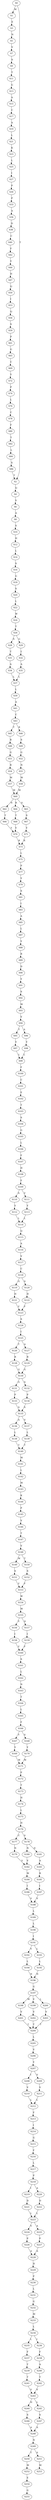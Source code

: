 strict digraph  {
	S0 -> S1 [ label = M ];
	S0 -> S2 [ label = T ];
	S1 -> S3 [ label = E ];
	S2 -> S4 [ label = Q ];
	S3 -> S5 [ label = N ];
	S4 -> S6 [ label = V ];
	S5 -> S7 [ label = V ];
	S6 -> S8 [ label = A ];
	S7 -> S9 [ label = S ];
	S8 -> S10 [ label = S ];
	S9 -> S11 [ label = T ];
	S10 -> S12 [ label = H ];
	S11 -> S13 [ label = G ];
	S12 -> S14 [ label = L ];
	S13 -> S15 [ label = A ];
	S14 -> S16 [ label = S ];
	S15 -> S17 [ label = C ];
	S16 -> S18 [ label = G ];
	S17 -> S19 [ label = A ];
	S18 -> S20 [ label = S ];
	S19 -> S21 [ label = L ];
	S20 -> S22 [ label = L ];
	S21 -> S23 [ label = K ];
	S22 -> S24 [ label = W ];
	S23 -> S25 [ label = L ];
	S24 -> S26 [ label = T ];
	S25 -> S27 [ label = I ];
	S26 -> S28 [ label = S ];
	S26 -> S29 [ label = G ];
	S27 -> S30 [ label = P ];
	S28 -> S31 [ label = T ];
	S29 -> S32 [ label = I ];
	S30 -> S33 [ label = P ];
	S31 -> S34 [ label = A ];
	S32 -> S35 [ label = A ];
	S33 -> S36 [ label = A ];
	S34 -> S37 [ label = L ];
	S35 -> S37 [ label = L ];
	S36 -> S38 [ label = D ];
	S37 -> S39 [ label = L ];
	S38 -> S40 [ label = C ];
	S39 -> S41 [ label = A ];
	S40 -> S42 [ label = F ];
	S41 -> S43 [ label = C ];
	S42 -> S44 [ label = Y ];
	S43 -> S45 [ label = T ];
	S43 -> S46 [ label = R ];
	S44 -> S47 [ label = H ];
	S45 -> S48 [ label = R ];
	S46 -> S49 [ label = S ];
	S47 -> S50 [ label = Q ];
	S48 -> S51 [ label = G ];
	S49 -> S52 [ label = G ];
	S50 -> S53 [ label = I ];
	S51 -> S54 [ label = R ];
	S52 -> S55 [ label = N ];
	S53 -> S56 [ label = Q ];
	S54 -> S57 [ label = M ];
	S55 -> S58 [ label = M ];
	S56 -> S59 [ label = S ];
	S57 -> S60 [ label = M ];
	S58 -> S60 [ label = M ];
	S59 -> S61 [ label = P ];
	S60 -> S62 [ label = N ];
	S60 -> S63 [ label = S ];
	S60 -> S64 [ label = R ];
	S61 -> S65 [ label = G ];
	S62 -> S66 [ label = T ];
	S63 -> S67 [ label = S ];
	S64 -> S68 [ label = T ];
	S65 -> S69 [ label = C ];
	S66 -> S70 [ label = Y ];
	S67 -> S71 [ label = Y ];
	S68 -> S70 [ label = Y ];
	S69 -> S72 [ label = Y ];
	S70 -> S73 [ label = R ];
	S71 -> S73 [ label = R ];
	S72 -> S74 [ label = P ];
	S73 -> S75 [ label = L ];
	S74 -> S76 [ label = L ];
	S75 -> S77 [ label = P ];
	S76 -> S78 [ label = C ];
	S77 -> S79 [ label = Y ];
	S78 -> S80 [ label = F ];
	S79 -> S81 [ label = S ];
	S80 -> S82 [ label = T ];
	S81 -> S83 [ label = I ];
	S82 -> S84 [ label = L ];
	S83 -> S85 [ label = A ];
	S84 -> S86 [ label = S ];
	S85 -> S87 [ label = L ];
	S86 -> S2 [ label = T ];
	S87 -> S88 [ label = Y ];
	S88 -> S89 [ label = R ];
	S89 -> S90 [ label = D ];
	S90 -> S91 [ label = Y ];
	S91 -> S92 [ label = S ];
	S92 -> S93 [ label = M ];
	S93 -> S94 [ label = V ];
	S94 -> S95 [ label = T ];
	S94 -> S96 [ label = A ];
	S95 -> S97 [ label = Y ];
	S96 -> S98 [ label = Y ];
	S97 -> S99 [ label = L ];
	S98 -> S99 [ label = L ];
	S99 -> S100 [ label = F ];
	S100 -> S101 [ label = C ];
	S101 -> S102 [ label = E ];
	S102 -> S103 [ label = T ];
	S103 -> S104 [ label = S ];
	S104 -> S105 [ label = G ];
	S105 -> S106 [ label = L ];
	S106 -> S107 [ label = F ];
	S107 -> S108 [ label = H ];
	S108 -> S109 [ label = F ];
	S109 -> S110 [ label = S ];
	S109 -> S111 [ label = F ];
	S110 -> S112 [ label = Y ];
	S111 -> S113 [ label = Y ];
	S112 -> S114 [ label = L ];
	S113 -> S114 [ label = L ];
	S114 -> S115 [ label = Q ];
	S115 -> S116 [ label = A ];
	S116 -> S117 [ label = V ];
	S117 -> S118 [ label = C ];
	S118 -> S119 [ label = G ];
	S118 -> S120 [ label = S ];
	S119 -> S121 [ label = H ];
	S120 -> S122 [ label = H ];
	S121 -> S123 [ label = F ];
	S122 -> S123 [ label = F ];
	S123 -> S124 [ label = S ];
	S124 -> S125 [ label = I ];
	S125 -> S126 [ label = T ];
	S125 -> S127 [ label = A ];
	S126 -> S128 [ label = R ];
	S127 -> S129 [ label = R ];
	S128 -> S130 [ label = G ];
	S129 -> S130 [ label = G ];
	S130 -> S131 [ label = G ];
	S130 -> S132 [ label = S ];
	S131 -> S133 [ label = P ];
	S132 -> S134 [ label = P ];
	S133 -> S135 [ label = S ];
	S134 -> S135 [ label = S ];
	S135 -> S136 [ label = A ];
	S135 -> S137 [ label = V ];
	S136 -> S138 [ label = L ];
	S137 -> S139 [ label = L ];
	S138 -> S140 [ label = T ];
	S139 -> S140 [ label = T ];
	S140 -> S141 [ label = M ];
	S141 -> S142 [ label = L ];
	S142 -> S143 [ label = M ];
	S143 -> S144 [ label = K ];
	S144 -> S145 [ label = P ];
	S145 -> S146 [ label = V ];
	S146 -> S147 [ label = T ];
	S147 -> S148 [ label = V ];
	S148 -> S149 [ label = M ];
	S148 -> S150 [ label = T ];
	S149 -> S151 [ label = S ];
	S150 -> S152 [ label = S ];
	S151 -> S153 [ label = F ];
	S152 -> S153 [ label = F ];
	S153 -> S154 [ label = W ];
	S154 -> S155 [ label = M ];
	S155 -> S156 [ label = Y ];
	S155 -> S157 [ label = D ];
	S156 -> S158 [ label = I ];
	S157 -> S159 [ label = I ];
	S158 -> S160 [ label = F ];
	S159 -> S160 [ label = F ];
	S160 -> S161 [ label = S ];
	S161 -> S162 [ label = L ];
	S162 -> S163 [ label = N ];
	S163 -> S164 [ label = T ];
	S164 -> S165 [ label = L ];
	S165 -> S166 [ label = F ];
	S166 -> S167 [ label = Y ];
	S166 -> S168 [ label = S ];
	S167 -> S169 [ label = Y ];
	S168 -> S170 [ label = Y ];
	S169 -> S171 [ label = M ];
	S170 -> S171 [ label = M ];
	S171 -> S172 [ label = P ];
	S172 -> S173 [ label = T ];
	S173 -> S174 [ label = H ];
	S174 -> S175 [ label = L ];
	S175 -> S176 [ label = H ];
	S176 -> S177 [ label = C ];
	S176 -> S178 [ label = S ];
	S177 -> S179 [ label = N ];
	S178 -> S180 [ label = N ];
	S178 -> S181 [ label = D ];
	S179 -> S182 [ label = V ];
	S180 -> S182 [ label = V ];
	S181 -> S183 [ label = A ];
	S182 -> S184 [ label = M ];
	S183 -> S185 [ label = R ];
	S184 -> S186 [ label = I ];
	S185 -> S187 [ label = I ];
	S186 -> S188 [ label = V ];
	S187 -> S188 [ label = V ];
	S188 -> S189 [ label = L ];
	S189 -> S190 [ label = L ];
	S190 -> S191 [ label = I ];
	S191 -> S192 [ label = V ];
	S191 -> S193 [ label = L ];
	S192 -> S194 [ label = L ];
	S193 -> S195 [ label = L ];
	S194 -> S196 [ label = N ];
	S195 -> S196 [ label = N ];
	S196 -> S197 [ label = G ];
	S197 -> S198 [ label = M ];
	S197 -> S199 [ label = V ];
	S197 -> S200 [ label = L ];
	S198 -> S201 [ label = V ];
	S199 -> S202 [ label = V ];
	S200 -> S203 [ label = V ];
	S201 -> S204 [ label = T ];
	S202 -> S204 [ label = T ];
	S203 -> S204 [ label = T ];
	S204 -> S205 [ label = L ];
	S205 -> S206 [ label = V ];
	S206 -> S207 [ label = Y ];
	S207 -> S208 [ label = I ];
	S207 -> S209 [ label = V ];
	S208 -> S210 [ label = V ];
	S209 -> S211 [ label = V ];
	S210 -> S212 [ label = L ];
	S211 -> S212 [ label = L ];
	S212 -> S213 [ label = F ];
	S213 -> S214 [ label = I ];
	S214 -> S215 [ label = G ];
	S215 -> S216 [ label = F ];
	S216 -> S217 [ label = L ];
	S217 -> S218 [ label = P ];
	S218 -> S219 [ label = I ];
	S218 -> S220 [ label = A ];
	S219 -> S221 [ label = D ];
	S220 -> S222 [ label = D ];
	S221 -> S223 [ label = L ];
	S222 -> S223 [ label = L ];
	S223 -> S224 [ label = V ];
	S223 -> S225 [ label = A ];
	S224 -> S226 [ label = P ];
	S225 -> S227 [ label = P ];
	S226 -> S228 [ label = A ];
	S227 -> S228 [ label = A ];
	S228 -> S229 [ label = H ];
	S229 -> S230 [ label = P ];
	S230 -> S231 [ label = L ];
	S231 -> S232 [ label = G ];
	S232 -> S233 [ label = M ];
	S233 -> S234 [ label = L ];
	S234 -> S235 [ label = L ];
	S234 -> S236 [ label = I ];
	S235 -> S237 [ label = F ];
	S236 -> S238 [ label = F ];
	S237 -> S239 [ label = T ];
	S238 -> S240 [ label = A ];
	S239 -> S241 [ label = T ];
	S240 -> S242 [ label = T ];
	S241 -> S243 [ label = V ];
	S242 -> S243 [ label = V ];
	S243 -> S244 [ label = H ];
	S243 -> S245 [ label = L ];
	S244 -> S246 [ label = S ];
	S245 -> S247 [ label = S ];
	S246 -> S248 [ label = A ];
	S247 -> S248 [ label = A ];
	S248 -> S249 [ label = N ];
	S249 -> S250 [ label = T ];
	S249 -> S251 [ label = S ];
	S250 -> S252 [ label = M ];
	S251 -> S253 [ label = M ];
	S252 -> S254 [ label = E ];
	S254 -> S255 [ label = G ];
}
